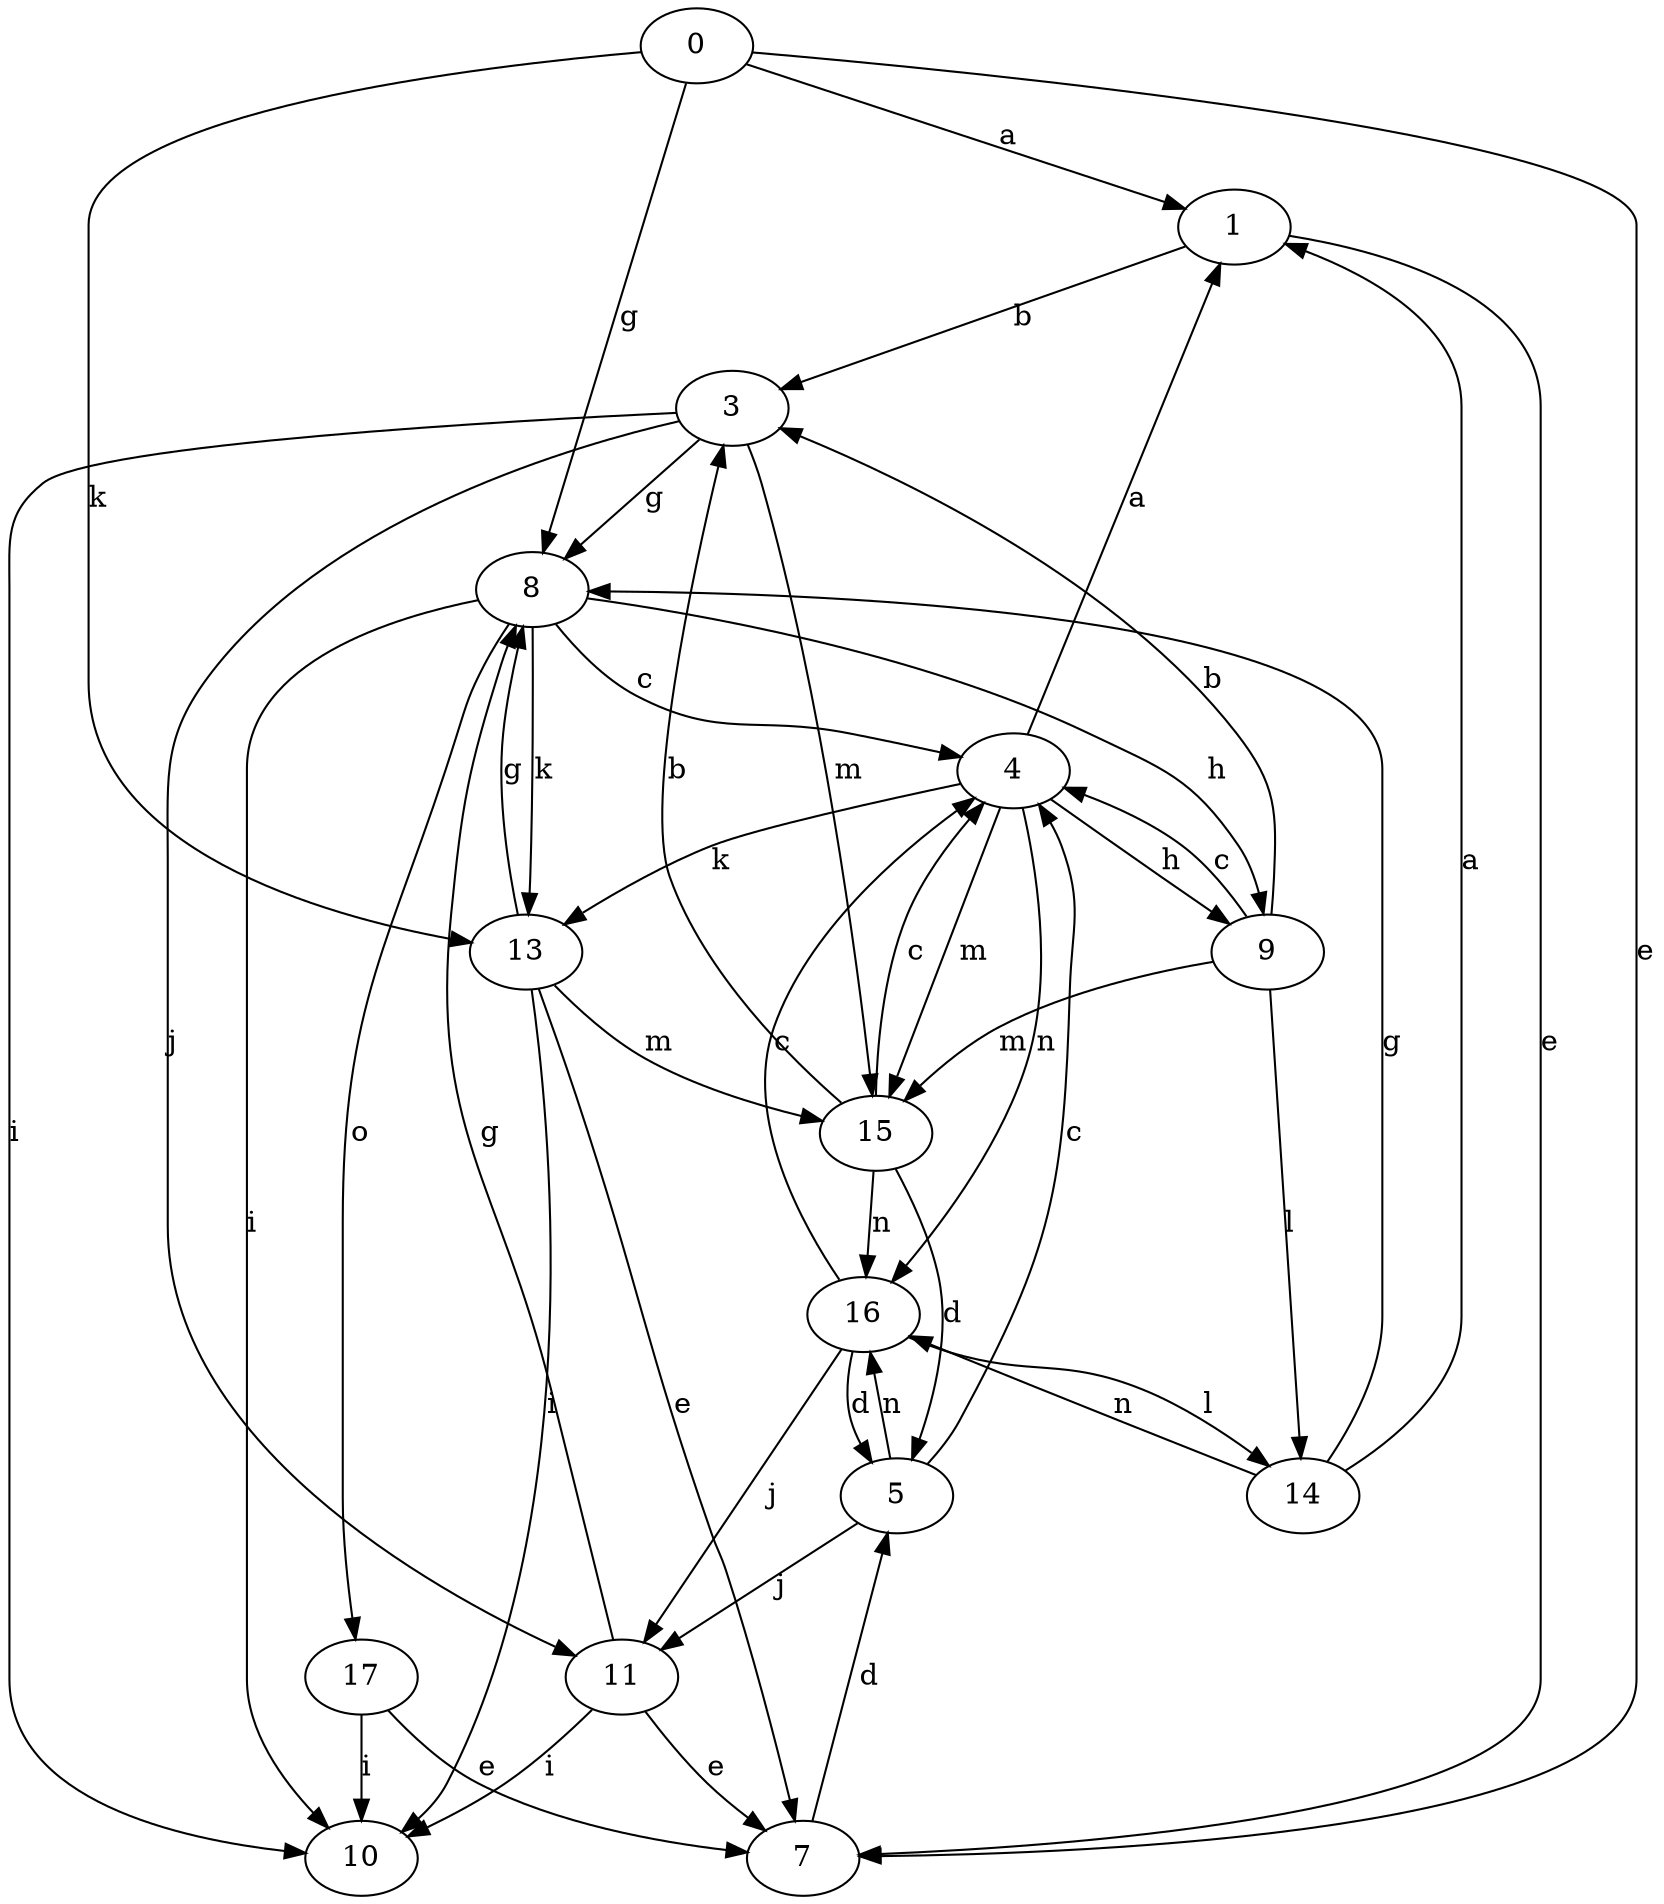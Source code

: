 strict digraph  {
1;
3;
4;
5;
7;
8;
0;
9;
10;
11;
13;
14;
15;
16;
17;
1 -> 3  [label=b];
1 -> 7  [label=e];
3 -> 8  [label=g];
3 -> 10  [label=i];
3 -> 11  [label=j];
3 -> 15  [label=m];
4 -> 1  [label=a];
4 -> 9  [label=h];
4 -> 13  [label=k];
4 -> 15  [label=m];
4 -> 16  [label=n];
5 -> 4  [label=c];
5 -> 11  [label=j];
5 -> 16  [label=n];
7 -> 5  [label=d];
8 -> 4  [label=c];
8 -> 9  [label=h];
8 -> 10  [label=i];
8 -> 13  [label=k];
8 -> 17  [label=o];
0 -> 1  [label=a];
0 -> 7  [label=e];
0 -> 8  [label=g];
0 -> 13  [label=k];
9 -> 3  [label=b];
9 -> 4  [label=c];
9 -> 14  [label=l];
9 -> 15  [label=m];
11 -> 7  [label=e];
11 -> 8  [label=g];
11 -> 10  [label=i];
13 -> 7  [label=e];
13 -> 8  [label=g];
13 -> 10  [label=i];
13 -> 15  [label=m];
14 -> 1  [label=a];
14 -> 8  [label=g];
14 -> 16  [label=n];
15 -> 3  [label=b];
15 -> 4  [label=c];
15 -> 5  [label=d];
15 -> 16  [label=n];
16 -> 4  [label=c];
16 -> 5  [label=d];
16 -> 11  [label=j];
16 -> 14  [label=l];
17 -> 7  [label=e];
17 -> 10  [label=i];
}
